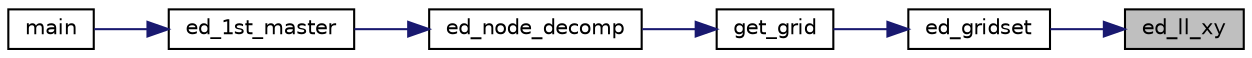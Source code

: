 digraph "ed_ll_xy"
{
 // LATEX_PDF_SIZE
  edge [fontname="Helvetica",fontsize="10",labelfontname="Helvetica",labelfontsize="10"];
  node [fontname="Helvetica",fontsize="10",shape=record];
  rankdir="RL";
  Node1 [label="ed_ll_xy",height=0.2,width=0.4,color="black", fillcolor="grey75", style="filled", fontcolor="black",tooltip=" "];
  Node1 -> Node2 [dir="back",color="midnightblue",fontsize="10",style="solid"];
  Node2 [label="ed_gridset",height=0.2,width=0.4,color="black", fillcolor="white", style="filled",URL="$ed__grid_8f90.html#a634ac391a90a7bba5c99f2654da64652",tooltip=" "];
  Node2 -> Node3 [dir="back",color="midnightblue",fontsize="10",style="solid"];
  Node3 [label="get_grid",height=0.2,width=0.4,color="black", fillcolor="white", style="filled",URL="$ed__para__init_8f90.html#a68f1e6ff24b110af5116b415ee0cee92",tooltip=" "];
  Node3 -> Node4 [dir="back",color="midnightblue",fontsize="10",style="solid"];
  Node4 [label="ed_node_decomp",height=0.2,width=0.4,color="black", fillcolor="white", style="filled",URL="$ed__para__init_8f90.html#a7e154783bfabc64af7dcc857db4dffbb",tooltip=" "];
  Node4 -> Node5 [dir="back",color="midnightblue",fontsize="10",style="solid"];
  Node5 [label="ed_1st_master",height=0.2,width=0.4,color="black", fillcolor="white", style="filled",URL="$ed__1st_8_f90.html#a210220ea32a2360ac21ce627205a9316",tooltip=" "];
  Node5 -> Node6 [dir="back",color="midnightblue",fontsize="10",style="solid"];
  Node6 [label="main",height=0.2,width=0.4,color="black", fillcolor="white", style="filled",URL="$edmain_8_f90.html#a8ec2266d83cd6c0b762cbcbc92c0af3d",tooltip=" "];
}
